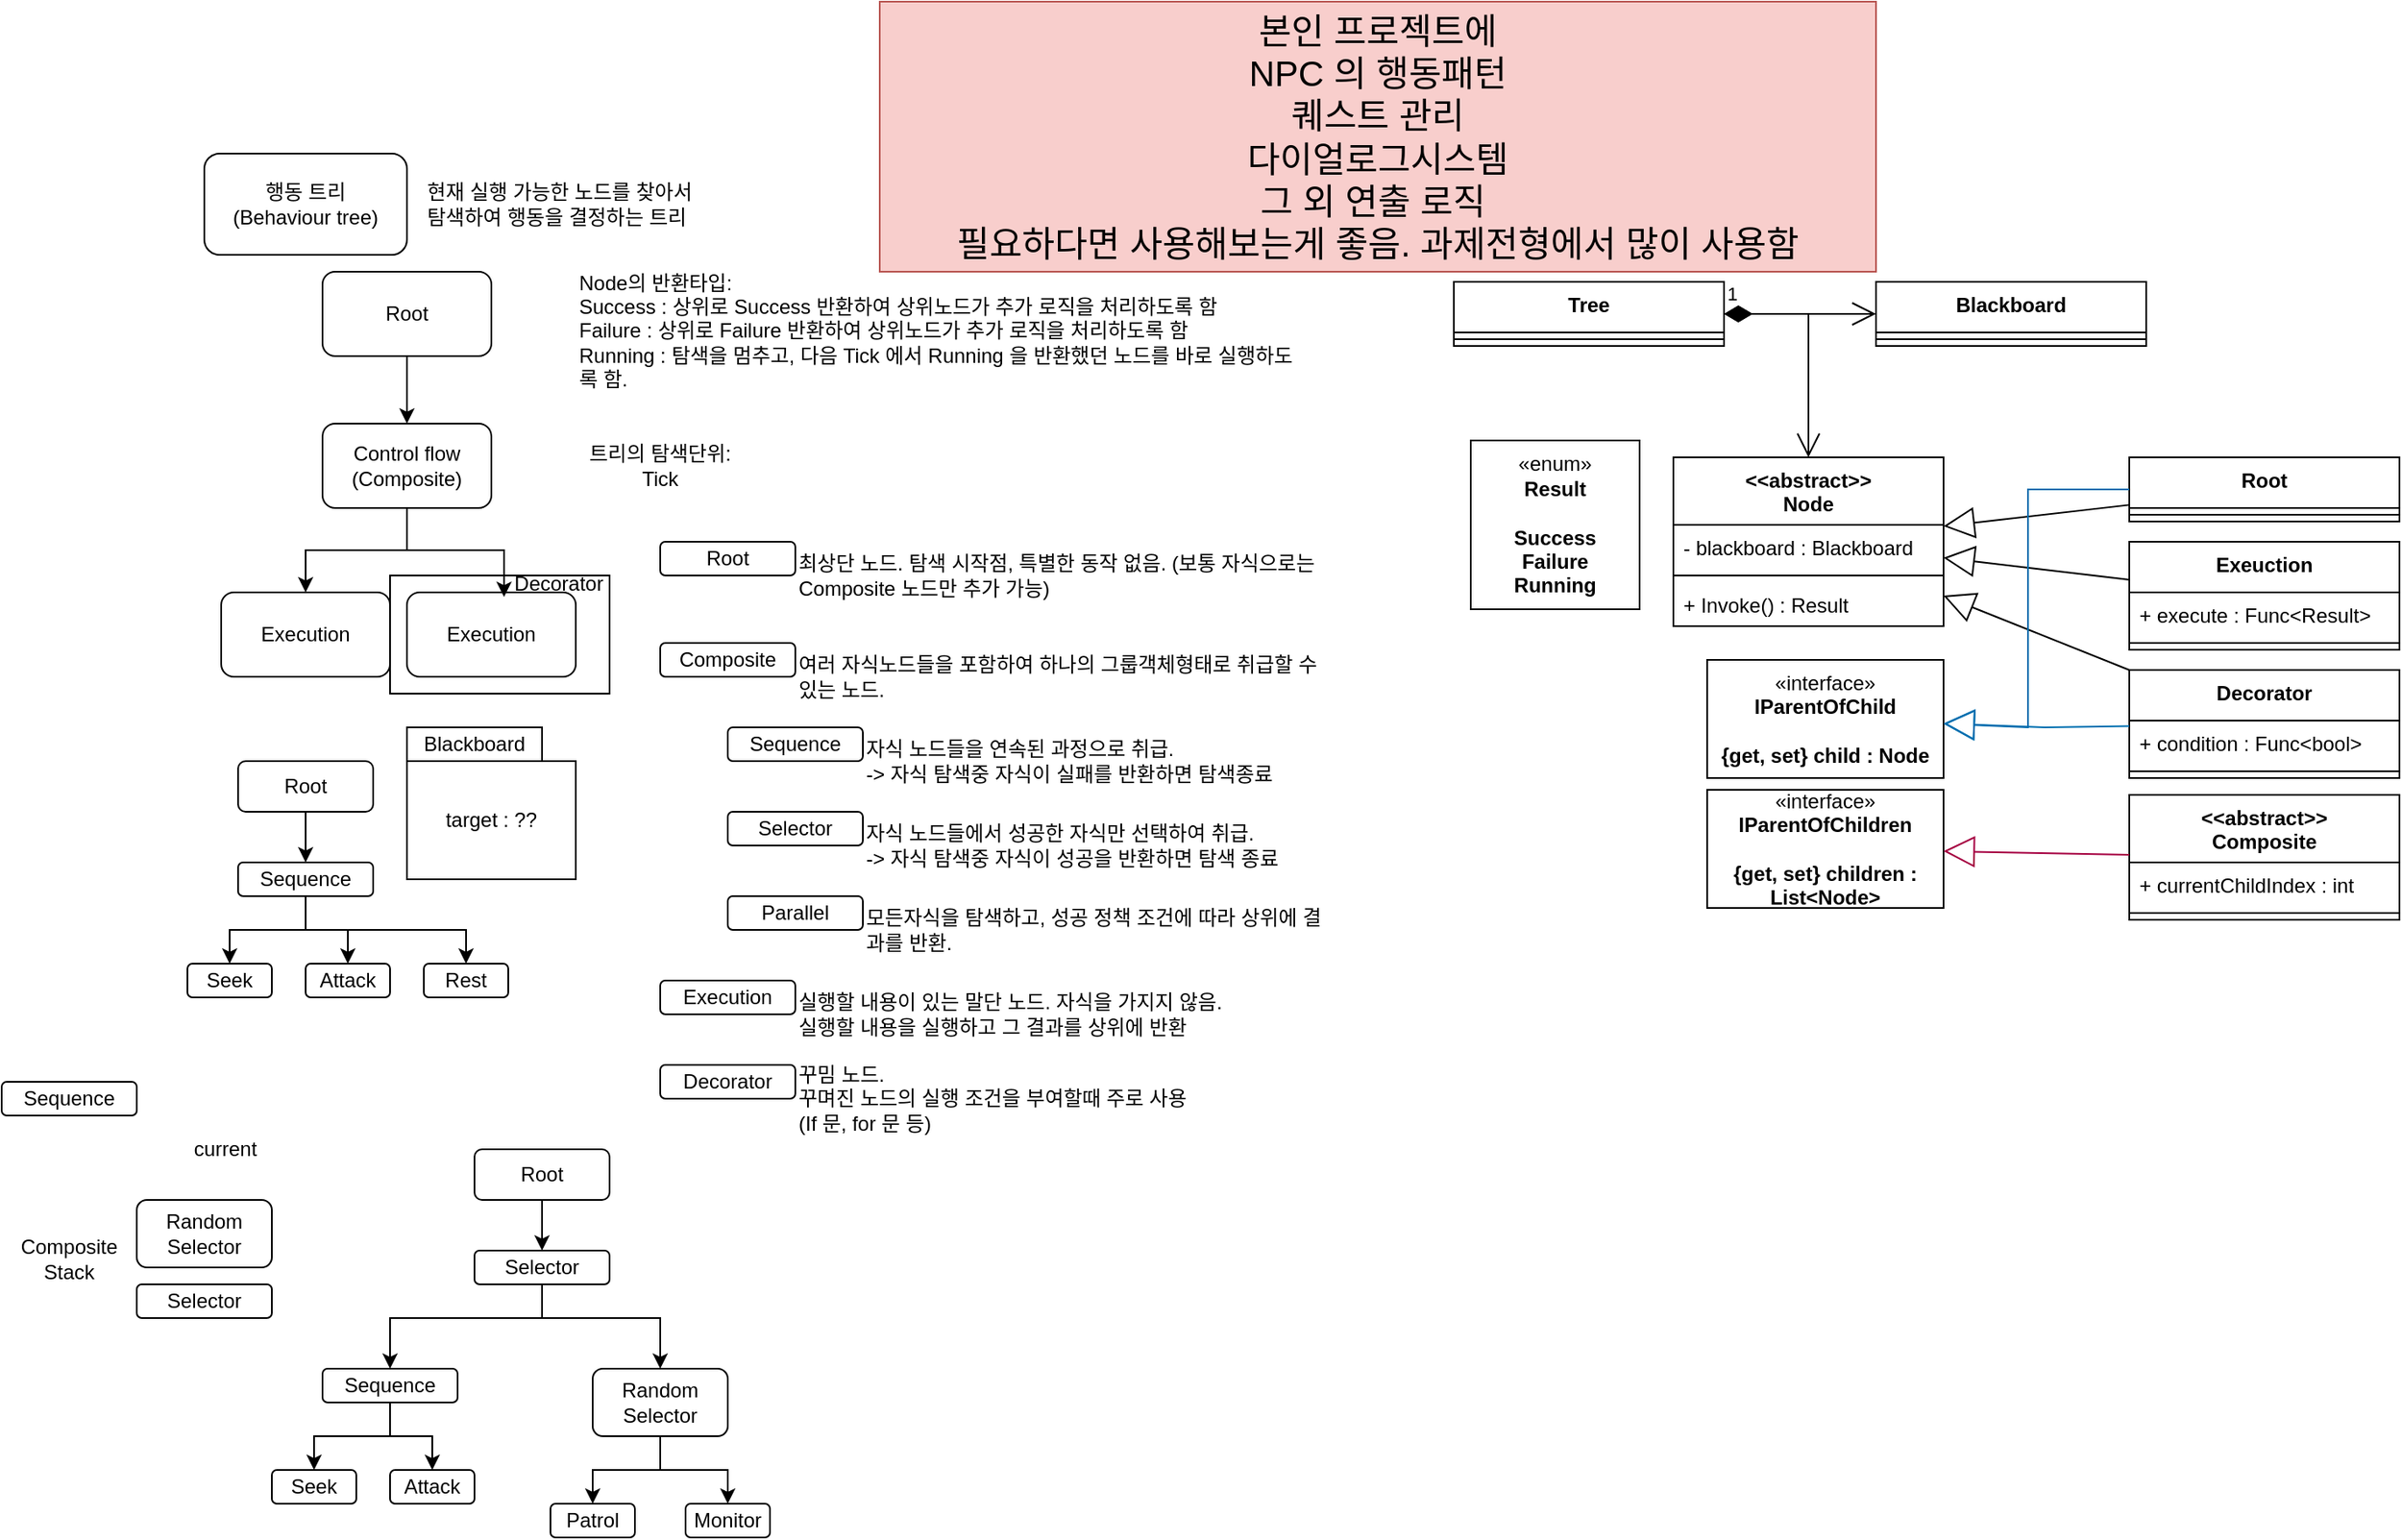 <mxfile version="27.1.4">
  <diagram id="C5RBs43oDa-KdzZeNtuy" name="Page-1">
    <mxGraphModel dx="2253" dy="1964" grid="1" gridSize="10" guides="1" tooltips="1" connect="1" arrows="1" fold="1" page="1" pageScale="1" pageWidth="827" pageHeight="1169" math="0" shadow="0">
      <root>
        <mxCell id="WIyWlLk6GJQsqaUBKTNV-0" />
        <mxCell id="WIyWlLk6GJQsqaUBKTNV-1" parent="WIyWlLk6GJQsqaUBKTNV-0" />
        <mxCell id="4vbNxgcKXTkhY_OgfdEm-7" value="Attack" style="rounded=1;whiteSpace=wrap;html=1;" parent="WIyWlLk6GJQsqaUBKTNV-1" vertex="1">
          <mxGeometry x="140" y="800" width="50" height="20" as="geometry" />
        </mxCell>
        <mxCell id="VlmmOaFZX-fwfYbXSt0C-12" value="" style="rounded=0;whiteSpace=wrap;html=1;" parent="WIyWlLk6GJQsqaUBKTNV-1" vertex="1">
          <mxGeometry x="140" y="270" width="130" height="70" as="geometry" />
        </mxCell>
        <mxCell id="VlmmOaFZX-fwfYbXSt0C-0" value="행동 트리&lt;div&gt;(Behaviour tree)&lt;/div&gt;" style="rounded=1;whiteSpace=wrap;html=1;" parent="WIyWlLk6GJQsqaUBKTNV-1" vertex="1">
          <mxGeometry x="30" y="20" width="120" height="60" as="geometry" />
        </mxCell>
        <mxCell id="VlmmOaFZX-fwfYbXSt0C-8" style="edgeStyle=orthogonalEdgeStyle;rounded=0;orthogonalLoop=1;jettySize=auto;html=1;entryX=0.5;entryY=0;entryDx=0;entryDy=0;" parent="WIyWlLk6GJQsqaUBKTNV-1" source="VlmmOaFZX-fwfYbXSt0C-1" target="VlmmOaFZX-fwfYbXSt0C-2" edge="1">
          <mxGeometry relative="1" as="geometry" />
        </mxCell>
        <mxCell id="VlmmOaFZX-fwfYbXSt0C-1" value="Root" style="rounded=1;whiteSpace=wrap;html=1;" parent="WIyWlLk6GJQsqaUBKTNV-1" vertex="1">
          <mxGeometry x="100" y="90" width="100" height="50" as="geometry" />
        </mxCell>
        <mxCell id="VlmmOaFZX-fwfYbXSt0C-6" style="edgeStyle=orthogonalEdgeStyle;rounded=0;orthogonalLoop=1;jettySize=auto;html=1;" parent="WIyWlLk6GJQsqaUBKTNV-1" source="VlmmOaFZX-fwfYbXSt0C-2" target="VlmmOaFZX-fwfYbXSt0C-4" edge="1">
          <mxGeometry relative="1" as="geometry" />
        </mxCell>
        <mxCell id="VlmmOaFZX-fwfYbXSt0C-2" value="Control flow&lt;div&gt;(Composite)&lt;/div&gt;" style="rounded=1;whiteSpace=wrap;html=1;" parent="WIyWlLk6GJQsqaUBKTNV-1" vertex="1">
          <mxGeometry x="100" y="180" width="100" height="50" as="geometry" />
        </mxCell>
        <mxCell id="VlmmOaFZX-fwfYbXSt0C-3" value="현재 실행 가능한 노드를 찾아서&amp;nbsp;&lt;div&gt;탐색하여 행동을 결정하는 트리&lt;/div&gt;" style="text;html=1;align=left;verticalAlign=middle;whiteSpace=wrap;rounded=0;" parent="WIyWlLk6GJQsqaUBKTNV-1" vertex="1">
          <mxGeometry x="160" y="20" width="200" height="60" as="geometry" />
        </mxCell>
        <mxCell id="VlmmOaFZX-fwfYbXSt0C-4" value="Execution" style="rounded=1;whiteSpace=wrap;html=1;" parent="WIyWlLk6GJQsqaUBKTNV-1" vertex="1">
          <mxGeometry x="40" y="280" width="100" height="50" as="geometry" />
        </mxCell>
        <mxCell id="VlmmOaFZX-fwfYbXSt0C-5" value="Execution" style="rounded=1;whiteSpace=wrap;html=1;" parent="WIyWlLk6GJQsqaUBKTNV-1" vertex="1">
          <mxGeometry x="150" y="280" width="100" height="50" as="geometry" />
        </mxCell>
        <mxCell id="VlmmOaFZX-fwfYbXSt0C-7" style="edgeStyle=orthogonalEdgeStyle;rounded=0;orthogonalLoop=1;jettySize=auto;html=1;entryX=0.575;entryY=0.055;entryDx=0;entryDy=0;entryPerimeter=0;" parent="WIyWlLk6GJQsqaUBKTNV-1" source="VlmmOaFZX-fwfYbXSt0C-2" target="VlmmOaFZX-fwfYbXSt0C-5" edge="1">
          <mxGeometry relative="1" as="geometry" />
        </mxCell>
        <mxCell id="VlmmOaFZX-fwfYbXSt0C-10" value="Node의 반환타입:&lt;div&gt;Success : 상위로 Success 반환하여 상위노드가 추가 로직을 처리하도록 함&lt;/div&gt;&lt;div&gt;Failure :&amp;nbsp;&lt;span style=&quot;background-color: initial;&quot;&gt;상위로 Failure 반환하여 상위노드가 추가 로직을 처리하도록 함&lt;/span&gt;&lt;/div&gt;&lt;div&gt;Running : 탐색을 멈추고, 다음 Tick 에서 Running 을 반환했던 노드를 바로 실행하도록 함.&lt;/div&gt;" style="text;html=1;align=left;verticalAlign=middle;whiteSpace=wrap;rounded=0;" parent="WIyWlLk6GJQsqaUBKTNV-1" vertex="1">
          <mxGeometry x="250" y="90" width="430" height="70" as="geometry" />
        </mxCell>
        <mxCell id="VlmmOaFZX-fwfYbXSt0C-11" value="트리의 탐색단위:&lt;div&gt;Tick&lt;/div&gt;" style="text;html=1;align=center;verticalAlign=middle;whiteSpace=wrap;rounded=0;" parent="WIyWlLk6GJQsqaUBKTNV-1" vertex="1">
          <mxGeometry x="250" y="185" width="100" height="40" as="geometry" />
        </mxCell>
        <mxCell id="VlmmOaFZX-fwfYbXSt0C-13" value="Decorator" style="text;html=1;align=center;verticalAlign=middle;whiteSpace=wrap;rounded=0;" parent="WIyWlLk6GJQsqaUBKTNV-1" vertex="1">
          <mxGeometry x="210" y="260" width="60" height="30" as="geometry" />
        </mxCell>
        <mxCell id="VlmmOaFZX-fwfYbXSt0C-15" value="Root" style="rounded=1;whiteSpace=wrap;html=1;" parent="WIyWlLk6GJQsqaUBKTNV-1" vertex="1">
          <mxGeometry x="300" y="250" width="80" height="20" as="geometry" />
        </mxCell>
        <mxCell id="VlmmOaFZX-fwfYbXSt0C-16" value="최상단 노드. 탐색 시작점, 특별한 동작 없음. (보통 자식으로는 Composite 노드만 추가 가능)" style="text;html=1;align=left;verticalAlign=middle;whiteSpace=wrap;rounded=0;" parent="WIyWlLk6GJQsqaUBKTNV-1" vertex="1">
          <mxGeometry x="380" y="250" width="320" height="40" as="geometry" />
        </mxCell>
        <mxCell id="VlmmOaFZX-fwfYbXSt0C-18" value="Composite" style="rounded=1;whiteSpace=wrap;html=1;" parent="WIyWlLk6GJQsqaUBKTNV-1" vertex="1">
          <mxGeometry x="300" y="310" width="80" height="20" as="geometry" />
        </mxCell>
        <mxCell id="VlmmOaFZX-fwfYbXSt0C-19" value="여러 자식노드들을 포함하여 하나의 그룹객체형태로 취급할 수 있는 노드.&amp;nbsp;" style="text;html=1;align=left;verticalAlign=middle;whiteSpace=wrap;rounded=0;" parent="WIyWlLk6GJQsqaUBKTNV-1" vertex="1">
          <mxGeometry x="380" y="310" width="320" height="40" as="geometry" />
        </mxCell>
        <mxCell id="VlmmOaFZX-fwfYbXSt0C-20" value="Sequence" style="rounded=1;whiteSpace=wrap;html=1;" parent="WIyWlLk6GJQsqaUBKTNV-1" vertex="1">
          <mxGeometry x="340" y="360" width="80" height="20" as="geometry" />
        </mxCell>
        <mxCell id="VlmmOaFZX-fwfYbXSt0C-21" value="Selector" style="rounded=1;whiteSpace=wrap;html=1;" parent="WIyWlLk6GJQsqaUBKTNV-1" vertex="1">
          <mxGeometry x="340" y="410" width="80" height="20" as="geometry" />
        </mxCell>
        <mxCell id="VlmmOaFZX-fwfYbXSt0C-22" value="Parallel" style="rounded=1;whiteSpace=wrap;html=1;" parent="WIyWlLk6GJQsqaUBKTNV-1" vertex="1">
          <mxGeometry x="340" y="460" width="80" height="20" as="geometry" />
        </mxCell>
        <mxCell id="VlmmOaFZX-fwfYbXSt0C-24" value="자식 노드들을 연속된 과정으로 취급.&lt;div&gt;-&amp;gt; 자식 탐색중 자식이 실패를 반환하면 탐색종료&lt;/div&gt;" style="text;html=1;align=left;verticalAlign=middle;whiteSpace=wrap;rounded=0;" parent="WIyWlLk6GJQsqaUBKTNV-1" vertex="1">
          <mxGeometry x="420" y="360" width="280" height="40" as="geometry" />
        </mxCell>
        <mxCell id="VlmmOaFZX-fwfYbXSt0C-25" value="자식 노드들에서 성공한 자식만 선택하여 취급.&lt;div&gt;-&amp;gt; 자식 탐색중 자식이 성공을 반환하면 탐색 종료&lt;/div&gt;" style="text;html=1;align=left;verticalAlign=middle;whiteSpace=wrap;rounded=0;" parent="WIyWlLk6GJQsqaUBKTNV-1" vertex="1">
          <mxGeometry x="420" y="410" width="280" height="40" as="geometry" />
        </mxCell>
        <mxCell id="VlmmOaFZX-fwfYbXSt0C-26" value="모든자식을 탐색하고, 성공 정책 조건에 따라 상위에 결과를 반환." style="text;html=1;align=left;verticalAlign=middle;whiteSpace=wrap;rounded=0;" parent="WIyWlLk6GJQsqaUBKTNV-1" vertex="1">
          <mxGeometry x="420" y="460" width="280" height="40" as="geometry" />
        </mxCell>
        <mxCell id="VlmmOaFZX-fwfYbXSt0C-27" value="Execution" style="rounded=1;whiteSpace=wrap;html=1;" parent="WIyWlLk6GJQsqaUBKTNV-1" vertex="1">
          <mxGeometry x="300" y="510" width="80" height="20" as="geometry" />
        </mxCell>
        <mxCell id="VlmmOaFZX-fwfYbXSt0C-28" value="실행할 내용이 있는 말단 노드. 자식을 가지지 않음.&amp;nbsp;&lt;div&gt;실행할 내용을 실행하고 그 결과를 상위에 반환&lt;/div&gt;" style="text;html=1;align=left;verticalAlign=middle;whiteSpace=wrap;rounded=0;" parent="WIyWlLk6GJQsqaUBKTNV-1" vertex="1">
          <mxGeometry x="380" y="510" width="320" height="40" as="geometry" />
        </mxCell>
        <mxCell id="VlmmOaFZX-fwfYbXSt0C-29" value="Decorator" style="rounded=1;whiteSpace=wrap;html=1;" parent="WIyWlLk6GJQsqaUBKTNV-1" vertex="1">
          <mxGeometry x="300" y="560" width="80" height="20" as="geometry" />
        </mxCell>
        <mxCell id="VlmmOaFZX-fwfYbXSt0C-30" value="꾸밈 노드.&amp;nbsp;&lt;div&gt;꾸며진 노드의 실행 조건을 부여할때 주로 사용&lt;/div&gt;&lt;div&gt;(If 문, for 문 등)&lt;/div&gt;" style="text;html=1;align=left;verticalAlign=middle;whiteSpace=wrap;rounded=0;" parent="WIyWlLk6GJQsqaUBKTNV-1" vertex="1">
          <mxGeometry x="380" y="560" width="320" height="40" as="geometry" />
        </mxCell>
        <mxCell id="VlmmOaFZX-fwfYbXSt0C-32" value="&amp;lt;&amp;lt;abstract&amp;gt;&amp;gt;&lt;div&gt;Node&lt;/div&gt;" style="swimlane;fontStyle=1;align=center;verticalAlign=top;childLayout=stackLayout;horizontal=1;startSize=40;horizontalStack=0;resizeParent=1;resizeParentMax=0;resizeLast=0;collapsible=1;marginBottom=0;whiteSpace=wrap;html=1;" parent="WIyWlLk6GJQsqaUBKTNV-1" vertex="1">
          <mxGeometry x="900" y="200" width="160" height="100" as="geometry" />
        </mxCell>
        <mxCell id="VlmmOaFZX-fwfYbXSt0C-33" value="- blackboard : Blackboard" style="text;strokeColor=none;fillColor=none;align=left;verticalAlign=top;spacingLeft=4;spacingRight=4;overflow=hidden;rotatable=0;points=[[0,0.5],[1,0.5]];portConstraint=eastwest;whiteSpace=wrap;html=1;" parent="VlmmOaFZX-fwfYbXSt0C-32" vertex="1">
          <mxGeometry y="40" width="160" height="26" as="geometry" />
        </mxCell>
        <mxCell id="VlmmOaFZX-fwfYbXSt0C-34" value="" style="line;strokeWidth=1;fillColor=none;align=left;verticalAlign=middle;spacingTop=-1;spacingLeft=3;spacingRight=3;rotatable=0;labelPosition=right;points=[];portConstraint=eastwest;strokeColor=inherit;" parent="VlmmOaFZX-fwfYbXSt0C-32" vertex="1">
          <mxGeometry y="66" width="160" height="8" as="geometry" />
        </mxCell>
        <mxCell id="VlmmOaFZX-fwfYbXSt0C-35" value="+ Invoke() : Result" style="text;strokeColor=none;fillColor=none;align=left;verticalAlign=top;spacingLeft=4;spacingRight=4;overflow=hidden;rotatable=0;points=[[0,0.5],[1,0.5]];portConstraint=eastwest;whiteSpace=wrap;html=1;" parent="VlmmOaFZX-fwfYbXSt0C-32" vertex="1">
          <mxGeometry y="74" width="160" height="26" as="geometry" />
        </mxCell>
        <mxCell id="VlmmOaFZX-fwfYbXSt0C-37" value="«enum»&lt;br&gt;&lt;b&gt;Result&lt;/b&gt;&lt;div&gt;&lt;b&gt;&lt;br&gt;&lt;/b&gt;&lt;/div&gt;&lt;div&gt;&lt;b&gt;Success&lt;/b&gt;&lt;/div&gt;&lt;div&gt;&lt;b&gt;Failure&lt;/b&gt;&lt;/div&gt;&lt;div&gt;&lt;b&gt;Running&lt;/b&gt;&lt;/div&gt;" style="html=1;whiteSpace=wrap;" parent="WIyWlLk6GJQsqaUBKTNV-1" vertex="1">
          <mxGeometry x="780" y="190" width="100" height="100" as="geometry" />
        </mxCell>
        <mxCell id="VlmmOaFZX-fwfYbXSt0C-40" style="edgeStyle=orthogonalEdgeStyle;rounded=0;orthogonalLoop=1;jettySize=auto;html=1;entryX=0.5;entryY=0;entryDx=0;entryDy=0;" parent="WIyWlLk6GJQsqaUBKTNV-1" source="VlmmOaFZX-fwfYbXSt0C-38" target="VlmmOaFZX-fwfYbXSt0C-42" edge="1">
          <mxGeometry relative="1" as="geometry">
            <mxPoint x="90" y="430" as="targetPoint" />
          </mxGeometry>
        </mxCell>
        <mxCell id="VlmmOaFZX-fwfYbXSt0C-38" value="Root" style="rounded=1;whiteSpace=wrap;html=1;" parent="WIyWlLk6GJQsqaUBKTNV-1" vertex="1">
          <mxGeometry x="50" y="380" width="80" height="30" as="geometry" />
        </mxCell>
        <mxCell id="VlmmOaFZX-fwfYbXSt0C-41" value="Seek" style="rounded=1;whiteSpace=wrap;html=1;" parent="WIyWlLk6GJQsqaUBKTNV-1" vertex="1">
          <mxGeometry x="20" y="500" width="50" height="20" as="geometry" />
        </mxCell>
        <mxCell id="VlmmOaFZX-fwfYbXSt0C-44" style="edgeStyle=orthogonalEdgeStyle;rounded=0;orthogonalLoop=1;jettySize=auto;html=1;" parent="WIyWlLk6GJQsqaUBKTNV-1" source="VlmmOaFZX-fwfYbXSt0C-42" target="VlmmOaFZX-fwfYbXSt0C-41" edge="1">
          <mxGeometry relative="1" as="geometry" />
        </mxCell>
        <mxCell id="VlmmOaFZX-fwfYbXSt0C-46" style="edgeStyle=orthogonalEdgeStyle;rounded=0;orthogonalLoop=1;jettySize=auto;html=1;" parent="WIyWlLk6GJQsqaUBKTNV-1" source="VlmmOaFZX-fwfYbXSt0C-42" target="VlmmOaFZX-fwfYbXSt0C-45" edge="1">
          <mxGeometry relative="1" as="geometry" />
        </mxCell>
        <mxCell id="VlmmOaFZX-fwfYbXSt0C-77" style="edgeStyle=orthogonalEdgeStyle;rounded=0;orthogonalLoop=1;jettySize=auto;html=1;" parent="WIyWlLk6GJQsqaUBKTNV-1" source="VlmmOaFZX-fwfYbXSt0C-42" target="VlmmOaFZX-fwfYbXSt0C-76" edge="1">
          <mxGeometry relative="1" as="geometry">
            <Array as="points">
              <mxPoint x="90" y="480" />
              <mxPoint x="185" y="480" />
            </Array>
          </mxGeometry>
        </mxCell>
        <mxCell id="VlmmOaFZX-fwfYbXSt0C-42" value="Sequence" style="rounded=1;whiteSpace=wrap;html=1;" parent="WIyWlLk6GJQsqaUBKTNV-1" vertex="1">
          <mxGeometry x="50" y="440" width="80" height="20" as="geometry" />
        </mxCell>
        <mxCell id="VlmmOaFZX-fwfYbXSt0C-45" value="Attack" style="rounded=1;whiteSpace=wrap;html=1;" parent="WIyWlLk6GJQsqaUBKTNV-1" vertex="1">
          <mxGeometry x="90" y="500" width="50" height="20" as="geometry" />
        </mxCell>
        <mxCell id="VlmmOaFZX-fwfYbXSt0C-48" value="target : ??" style="rounded=0;whiteSpace=wrap;html=1;" parent="WIyWlLk6GJQsqaUBKTNV-1" vertex="1">
          <mxGeometry x="150" y="380" width="100" height="70" as="geometry" />
        </mxCell>
        <mxCell id="VlmmOaFZX-fwfYbXSt0C-51" value="Blackboard" style="rounded=0;whiteSpace=wrap;html=1;" parent="WIyWlLk6GJQsqaUBKTNV-1" vertex="1">
          <mxGeometry x="150" y="360" width="80" height="20" as="geometry" />
        </mxCell>
        <mxCell id="VlmmOaFZX-fwfYbXSt0C-53" value="Blackboard" style="swimlane;fontStyle=1;align=center;verticalAlign=top;childLayout=stackLayout;horizontal=1;startSize=30;horizontalStack=0;resizeParent=1;resizeParentMax=0;resizeLast=0;collapsible=1;marginBottom=0;whiteSpace=wrap;html=1;" parent="WIyWlLk6GJQsqaUBKTNV-1" vertex="1">
          <mxGeometry x="1020" y="96" width="160" height="38" as="geometry" />
        </mxCell>
        <mxCell id="VlmmOaFZX-fwfYbXSt0C-55" value="" style="line;strokeWidth=1;fillColor=none;align=left;verticalAlign=middle;spacingTop=-1;spacingLeft=3;spacingRight=3;rotatable=0;labelPosition=right;points=[];portConstraint=eastwest;strokeColor=inherit;" parent="VlmmOaFZX-fwfYbXSt0C-53" vertex="1">
          <mxGeometry y="30" width="160" height="8" as="geometry" />
        </mxCell>
        <mxCell id="VlmmOaFZX-fwfYbXSt0C-57" value="Tree" style="swimlane;fontStyle=1;align=center;verticalAlign=top;childLayout=stackLayout;horizontal=1;startSize=30;horizontalStack=0;resizeParent=1;resizeParentMax=0;resizeLast=0;collapsible=1;marginBottom=0;whiteSpace=wrap;html=1;" parent="WIyWlLk6GJQsqaUBKTNV-1" vertex="1">
          <mxGeometry x="770" y="96" width="160" height="38" as="geometry" />
        </mxCell>
        <mxCell id="VlmmOaFZX-fwfYbXSt0C-58" value="" style="line;strokeWidth=1;fillColor=none;align=left;verticalAlign=middle;spacingTop=-1;spacingLeft=3;spacingRight=3;rotatable=0;labelPosition=right;points=[];portConstraint=eastwest;strokeColor=inherit;" parent="VlmmOaFZX-fwfYbXSt0C-57" vertex="1">
          <mxGeometry y="30" width="160" height="8" as="geometry" />
        </mxCell>
        <mxCell id="VlmmOaFZX-fwfYbXSt0C-59" value="1" style="endArrow=open;html=1;endSize=12;startArrow=diamondThin;startSize=14;startFill=1;edgeStyle=orthogonalEdgeStyle;align=left;verticalAlign=bottom;rounded=0;" parent="WIyWlLk6GJQsqaUBKTNV-1" source="VlmmOaFZX-fwfYbXSt0C-57" target="VlmmOaFZX-fwfYbXSt0C-53" edge="1">
          <mxGeometry x="-1" y="3" relative="1" as="geometry">
            <mxPoint x="850" y="240" as="sourcePoint" />
            <mxPoint x="1010" y="240" as="targetPoint" />
          </mxGeometry>
        </mxCell>
        <mxCell id="VlmmOaFZX-fwfYbXSt0C-60" value="1" style="endArrow=open;html=1;endSize=12;startArrow=diamondThin;startSize=14;startFill=1;edgeStyle=orthogonalEdgeStyle;align=left;verticalAlign=bottom;rounded=0;entryX=0.5;entryY=0;entryDx=0;entryDy=0;" parent="WIyWlLk6GJQsqaUBKTNV-1" source="VlmmOaFZX-fwfYbXSt0C-57" target="VlmmOaFZX-fwfYbXSt0C-32" edge="1">
          <mxGeometry x="-1" y="3" relative="1" as="geometry">
            <mxPoint x="850" y="240" as="sourcePoint" />
            <mxPoint x="1010" y="240" as="targetPoint" />
            <Array as="points">
              <mxPoint x="980" y="115" />
            </Array>
          </mxGeometry>
        </mxCell>
        <mxCell id="VlmmOaFZX-fwfYbXSt0C-62" value="Root" style="swimlane;fontStyle=1;align=center;verticalAlign=top;childLayout=stackLayout;horizontal=1;startSize=30;horizontalStack=0;resizeParent=1;resizeParentMax=0;resizeLast=0;collapsible=1;marginBottom=0;whiteSpace=wrap;html=1;" parent="WIyWlLk6GJQsqaUBKTNV-1" vertex="1">
          <mxGeometry x="1170" y="200" width="160" height="38" as="geometry" />
        </mxCell>
        <mxCell id="VlmmOaFZX-fwfYbXSt0C-63" value="" style="line;strokeWidth=1;fillColor=none;align=left;verticalAlign=middle;spacingTop=-1;spacingLeft=3;spacingRight=3;rotatable=0;labelPosition=right;points=[];portConstraint=eastwest;strokeColor=inherit;" parent="VlmmOaFZX-fwfYbXSt0C-62" vertex="1">
          <mxGeometry y="30" width="160" height="8" as="geometry" />
        </mxCell>
        <mxCell id="VlmmOaFZX-fwfYbXSt0C-64" value="" style="endArrow=block;endSize=16;endFill=0;html=1;rounded=0;" parent="WIyWlLk6GJQsqaUBKTNV-1" source="VlmmOaFZX-fwfYbXSt0C-62" target="VlmmOaFZX-fwfYbXSt0C-32" edge="1">
          <mxGeometry width="160" relative="1" as="geometry">
            <mxPoint x="1080" y="300" as="sourcePoint" />
            <mxPoint x="1240" y="300" as="targetPoint" />
          </mxGeometry>
        </mxCell>
        <mxCell id="VlmmOaFZX-fwfYbXSt0C-65" value="Exeuction" style="swimlane;fontStyle=1;align=center;verticalAlign=top;childLayout=stackLayout;horizontal=1;startSize=30;horizontalStack=0;resizeParent=1;resizeParentMax=0;resizeLast=0;collapsible=1;marginBottom=0;whiteSpace=wrap;html=1;" parent="WIyWlLk6GJQsqaUBKTNV-1" vertex="1">
          <mxGeometry x="1170" y="250" width="160" height="64" as="geometry" />
        </mxCell>
        <mxCell id="VlmmOaFZX-fwfYbXSt0C-68" value="+ execute : Func&amp;lt;Result&amp;gt;" style="text;strokeColor=none;fillColor=none;align=left;verticalAlign=top;spacingLeft=4;spacingRight=4;overflow=hidden;rotatable=0;points=[[0,0.5],[1,0.5]];portConstraint=eastwest;whiteSpace=wrap;html=1;" parent="VlmmOaFZX-fwfYbXSt0C-65" vertex="1">
          <mxGeometry y="30" width="160" height="26" as="geometry" />
        </mxCell>
        <mxCell id="VlmmOaFZX-fwfYbXSt0C-66" value="" style="line;strokeWidth=1;fillColor=none;align=left;verticalAlign=middle;spacingTop=-1;spacingLeft=3;spacingRight=3;rotatable=0;labelPosition=right;points=[];portConstraint=eastwest;strokeColor=inherit;" parent="VlmmOaFZX-fwfYbXSt0C-65" vertex="1">
          <mxGeometry y="56" width="160" height="8" as="geometry" />
        </mxCell>
        <mxCell id="VlmmOaFZX-fwfYbXSt0C-67" value="" style="endArrow=block;endSize=16;endFill=0;html=1;rounded=0;" parent="WIyWlLk6GJQsqaUBKTNV-1" source="VlmmOaFZX-fwfYbXSt0C-65" target="VlmmOaFZX-fwfYbXSt0C-32" edge="1">
          <mxGeometry width="160" relative="1" as="geometry">
            <mxPoint x="1180" y="238" as="sourcePoint" />
            <mxPoint x="1070" y="251" as="targetPoint" />
          </mxGeometry>
        </mxCell>
        <mxCell id="VlmmOaFZX-fwfYbXSt0C-69" value="Decorator" style="swimlane;fontStyle=1;align=center;verticalAlign=top;childLayout=stackLayout;horizontal=1;startSize=30;horizontalStack=0;resizeParent=1;resizeParentMax=0;resizeLast=0;collapsible=1;marginBottom=0;whiteSpace=wrap;html=1;" parent="WIyWlLk6GJQsqaUBKTNV-1" vertex="1">
          <mxGeometry x="1170" y="326" width="160" height="64" as="geometry" />
        </mxCell>
        <mxCell id="VlmmOaFZX-fwfYbXSt0C-70" value="+ condition : Func&amp;lt;bool&amp;gt;" style="text;strokeColor=none;fillColor=none;align=left;verticalAlign=top;spacingLeft=4;spacingRight=4;overflow=hidden;rotatable=0;points=[[0,0.5],[1,0.5]];portConstraint=eastwest;whiteSpace=wrap;html=1;" parent="VlmmOaFZX-fwfYbXSt0C-69" vertex="1">
          <mxGeometry y="30" width="160" height="26" as="geometry" />
        </mxCell>
        <mxCell id="VlmmOaFZX-fwfYbXSt0C-71" value="" style="line;strokeWidth=1;fillColor=none;align=left;verticalAlign=middle;spacingTop=-1;spacingLeft=3;spacingRight=3;rotatable=0;labelPosition=right;points=[];portConstraint=eastwest;strokeColor=inherit;" parent="VlmmOaFZX-fwfYbXSt0C-69" vertex="1">
          <mxGeometry y="56" width="160" height="8" as="geometry" />
        </mxCell>
        <mxCell id="VlmmOaFZX-fwfYbXSt0C-72" value="" style="endArrow=block;endSize=16;endFill=0;html=1;rounded=0;" parent="WIyWlLk6GJQsqaUBKTNV-1" source="VlmmOaFZX-fwfYbXSt0C-69" target="VlmmOaFZX-fwfYbXSt0C-32" edge="1">
          <mxGeometry width="160" relative="1" as="geometry">
            <mxPoint x="1180" y="283" as="sourcePoint" />
            <mxPoint x="1070" y="269" as="targetPoint" />
          </mxGeometry>
        </mxCell>
        <mxCell id="VlmmOaFZX-fwfYbXSt0C-73" value="&lt;div&gt;&amp;lt;&amp;lt;abstract&amp;gt;&amp;gt;&lt;/div&gt;Composite" style="swimlane;fontStyle=1;align=center;verticalAlign=top;childLayout=stackLayout;horizontal=1;startSize=40;horizontalStack=0;resizeParent=1;resizeParentMax=0;resizeLast=0;collapsible=1;marginBottom=0;whiteSpace=wrap;html=1;" parent="WIyWlLk6GJQsqaUBKTNV-1" vertex="1">
          <mxGeometry x="1170" y="400" width="160" height="74" as="geometry" />
        </mxCell>
        <mxCell id="VlmmOaFZX-fwfYbXSt0C-74" value="+ currentChildIndex : int" style="text;strokeColor=none;fillColor=none;align=left;verticalAlign=top;spacingLeft=4;spacingRight=4;overflow=hidden;rotatable=0;points=[[0,0.5],[1,0.5]];portConstraint=eastwest;whiteSpace=wrap;html=1;" parent="VlmmOaFZX-fwfYbXSt0C-73" vertex="1">
          <mxGeometry y="40" width="160" height="26" as="geometry" />
        </mxCell>
        <mxCell id="VlmmOaFZX-fwfYbXSt0C-75" value="" style="line;strokeWidth=1;fillColor=none;align=left;verticalAlign=middle;spacingTop=-1;spacingLeft=3;spacingRight=3;rotatable=0;labelPosition=right;points=[];portConstraint=eastwest;strokeColor=inherit;" parent="VlmmOaFZX-fwfYbXSt0C-73" vertex="1">
          <mxGeometry y="66" width="160" height="8" as="geometry" />
        </mxCell>
        <mxCell id="VlmmOaFZX-fwfYbXSt0C-76" value="Rest" style="rounded=1;whiteSpace=wrap;html=1;" parent="WIyWlLk6GJQsqaUBKTNV-1" vertex="1">
          <mxGeometry x="160" y="500" width="50" height="20" as="geometry" />
        </mxCell>
        <mxCell id="VlmmOaFZX-fwfYbXSt0C-78" value="«interface»&lt;br&gt;&lt;b&gt;IParentOfChild&lt;/b&gt;&lt;div&gt;&lt;b&gt;&lt;br&gt;&lt;/b&gt;&lt;/div&gt;&lt;div&gt;&lt;b&gt;{get, set} child : Node&lt;/b&gt;&lt;/div&gt;" style="html=1;whiteSpace=wrap;" parent="WIyWlLk6GJQsqaUBKTNV-1" vertex="1">
          <mxGeometry x="920" y="320" width="140" height="70" as="geometry" />
        </mxCell>
        <mxCell id="VlmmOaFZX-fwfYbXSt0C-81" value="" style="endArrow=block;endSize=16;endFill=0;html=1;rounded=0;fillColor=#1ba1e2;strokeColor=#006EAF;" parent="WIyWlLk6GJQsqaUBKTNV-1" source="VlmmOaFZX-fwfYbXSt0C-69" target="VlmmOaFZX-fwfYbXSt0C-78" edge="1">
          <mxGeometry width="160" relative="1" as="geometry">
            <mxPoint x="1180" y="291" as="sourcePoint" />
            <mxPoint x="1070" y="368" as="targetPoint" />
            <Array as="points">
              <mxPoint x="1120" y="360" />
            </Array>
          </mxGeometry>
        </mxCell>
        <mxCell id="VlmmOaFZX-fwfYbXSt0C-82" value="«interface»&lt;br&gt;&lt;b&gt;IParentOfChildren&lt;/b&gt;&lt;div&gt;&lt;b&gt;&lt;br&gt;&lt;/b&gt;&lt;/div&gt;&lt;div&gt;&lt;b&gt;{get, set} children : List&amp;lt;Node&amp;gt;&lt;/b&gt;&lt;/div&gt;" style="html=1;whiteSpace=wrap;" parent="WIyWlLk6GJQsqaUBKTNV-1" vertex="1">
          <mxGeometry x="920" y="397" width="140" height="70" as="geometry" />
        </mxCell>
        <mxCell id="VlmmOaFZX-fwfYbXSt0C-83" value="" style="endArrow=block;endSize=16;endFill=0;html=1;rounded=0;fillColor=#d80073;strokeColor=#A50040;" parent="WIyWlLk6GJQsqaUBKTNV-1" source="VlmmOaFZX-fwfYbXSt0C-73" target="VlmmOaFZX-fwfYbXSt0C-82" edge="1">
          <mxGeometry width="160" relative="1" as="geometry">
            <mxPoint x="1180" y="336" as="sourcePoint" />
            <mxPoint x="1070" y="292" as="targetPoint" />
          </mxGeometry>
        </mxCell>
        <mxCell id="4vbNxgcKXTkhY_OgfdEm-11" style="edgeStyle=orthogonalEdgeStyle;rounded=0;orthogonalLoop=1;jettySize=auto;html=1;entryX=0.5;entryY=0;entryDx=0;entryDy=0;" parent="WIyWlLk6GJQsqaUBKTNV-1" source="4vbNxgcKXTkhY_OgfdEm-1" target="4vbNxgcKXTkhY_OgfdEm-9" edge="1">
          <mxGeometry relative="1" as="geometry" />
        </mxCell>
        <mxCell id="4vbNxgcKXTkhY_OgfdEm-1" value="Root" style="rounded=1;whiteSpace=wrap;html=1;" parent="WIyWlLk6GJQsqaUBKTNV-1" vertex="1">
          <mxGeometry x="190" y="610" width="80" height="30" as="geometry" />
        </mxCell>
        <mxCell id="4vbNxgcKXTkhY_OgfdEm-2" value="Seek" style="rounded=1;whiteSpace=wrap;html=1;" parent="WIyWlLk6GJQsqaUBKTNV-1" vertex="1">
          <mxGeometry x="70" y="800" width="50" height="20" as="geometry" />
        </mxCell>
        <mxCell id="4vbNxgcKXTkhY_OgfdEm-3" style="edgeStyle=orthogonalEdgeStyle;rounded=0;orthogonalLoop=1;jettySize=auto;html=1;" parent="WIyWlLk6GJQsqaUBKTNV-1" source="4vbNxgcKXTkhY_OgfdEm-6" target="4vbNxgcKXTkhY_OgfdEm-2" edge="1">
          <mxGeometry relative="1" as="geometry" />
        </mxCell>
        <mxCell id="4vbNxgcKXTkhY_OgfdEm-4" style="edgeStyle=orthogonalEdgeStyle;rounded=0;orthogonalLoop=1;jettySize=auto;html=1;" parent="WIyWlLk6GJQsqaUBKTNV-1" source="4vbNxgcKXTkhY_OgfdEm-6" target="4vbNxgcKXTkhY_OgfdEm-7" edge="1">
          <mxGeometry relative="1" as="geometry" />
        </mxCell>
        <mxCell id="4vbNxgcKXTkhY_OgfdEm-6" value="Sequence" style="rounded=1;whiteSpace=wrap;html=1;" parent="WIyWlLk6GJQsqaUBKTNV-1" vertex="1">
          <mxGeometry x="100" y="740" width="80" height="20" as="geometry" />
        </mxCell>
        <mxCell id="4vbNxgcKXTkhY_OgfdEm-12" style="edgeStyle=orthogonalEdgeStyle;rounded=0;orthogonalLoop=1;jettySize=auto;html=1;" parent="WIyWlLk6GJQsqaUBKTNV-1" source="4vbNxgcKXTkhY_OgfdEm-9" target="4vbNxgcKXTkhY_OgfdEm-6" edge="1">
          <mxGeometry relative="1" as="geometry">
            <Array as="points">
              <mxPoint x="230" y="710" />
              <mxPoint x="140" y="710" />
            </Array>
          </mxGeometry>
        </mxCell>
        <mxCell id="4vbNxgcKXTkhY_OgfdEm-9" value="Selector" style="rounded=1;whiteSpace=wrap;html=1;" parent="WIyWlLk6GJQsqaUBKTNV-1" vertex="1">
          <mxGeometry x="190" y="670" width="80" height="20" as="geometry" />
        </mxCell>
        <mxCell id="4vbNxgcKXTkhY_OgfdEm-17" style="edgeStyle=orthogonalEdgeStyle;rounded=0;orthogonalLoop=1;jettySize=auto;html=1;" parent="WIyWlLk6GJQsqaUBKTNV-1" source="4vbNxgcKXTkhY_OgfdEm-13" target="4vbNxgcKXTkhY_OgfdEm-15" edge="1">
          <mxGeometry relative="1" as="geometry" />
        </mxCell>
        <mxCell id="4vbNxgcKXTkhY_OgfdEm-18" style="edgeStyle=orthogonalEdgeStyle;rounded=0;orthogonalLoop=1;jettySize=auto;html=1;" parent="WIyWlLk6GJQsqaUBKTNV-1" source="4vbNxgcKXTkhY_OgfdEm-13" target="4vbNxgcKXTkhY_OgfdEm-16" edge="1">
          <mxGeometry relative="1" as="geometry" />
        </mxCell>
        <mxCell id="4vbNxgcKXTkhY_OgfdEm-13" value="&lt;div&gt;Random&lt;/div&gt;Selector" style="rounded=1;whiteSpace=wrap;html=1;" parent="WIyWlLk6GJQsqaUBKTNV-1" vertex="1">
          <mxGeometry x="260" y="740" width="80" height="40" as="geometry" />
        </mxCell>
        <mxCell id="4vbNxgcKXTkhY_OgfdEm-14" style="edgeStyle=orthogonalEdgeStyle;rounded=0;orthogonalLoop=1;jettySize=auto;html=1;entryX=0.5;entryY=0;entryDx=0;entryDy=0;exitX=0.5;exitY=1;exitDx=0;exitDy=0;" parent="WIyWlLk6GJQsqaUBKTNV-1" source="4vbNxgcKXTkhY_OgfdEm-9" target="4vbNxgcKXTkhY_OgfdEm-13" edge="1">
          <mxGeometry relative="1" as="geometry">
            <mxPoint x="240" y="700" as="sourcePoint" />
            <mxPoint x="150" y="750" as="targetPoint" />
            <Array as="points">
              <mxPoint x="230" y="710" />
              <mxPoint x="300" y="710" />
            </Array>
          </mxGeometry>
        </mxCell>
        <mxCell id="4vbNxgcKXTkhY_OgfdEm-15" value="Patrol" style="rounded=1;whiteSpace=wrap;html=1;" parent="WIyWlLk6GJQsqaUBKTNV-1" vertex="1">
          <mxGeometry x="235" y="820" width="50" height="20" as="geometry" />
        </mxCell>
        <mxCell id="4vbNxgcKXTkhY_OgfdEm-16" value="Monitor" style="rounded=1;whiteSpace=wrap;html=1;" parent="WIyWlLk6GJQsqaUBKTNV-1" vertex="1">
          <mxGeometry x="315" y="820" width="50" height="20" as="geometry" />
        </mxCell>
        <mxCell id="4vbNxgcKXTkhY_OgfdEm-19" value="current" style="text;html=1;align=center;verticalAlign=middle;whiteSpace=wrap;rounded=0;" parent="WIyWlLk6GJQsqaUBKTNV-1" vertex="1">
          <mxGeometry x="15" y="600" width="55" height="20" as="geometry" />
        </mxCell>
        <mxCell id="4vbNxgcKXTkhY_OgfdEm-21" value="Composite&lt;div&gt;Stack&lt;/div&gt;" style="text;html=1;align=center;verticalAlign=middle;whiteSpace=wrap;rounded=0;" parent="WIyWlLk6GJQsqaUBKTNV-1" vertex="1">
          <mxGeometry x="-80" y="660" width="60" height="30" as="geometry" />
        </mxCell>
        <mxCell id="4vbNxgcKXTkhY_OgfdEm-22" value="Selector" style="rounded=1;whiteSpace=wrap;html=1;" parent="WIyWlLk6GJQsqaUBKTNV-1" vertex="1">
          <mxGeometry x="-10" y="690" width="80" height="20" as="geometry" />
        </mxCell>
        <mxCell id="4vbNxgcKXTkhY_OgfdEm-23" value="Sequence" style="rounded=1;whiteSpace=wrap;html=1;" parent="WIyWlLk6GJQsqaUBKTNV-1" vertex="1">
          <mxGeometry x="-90" y="570" width="80" height="20" as="geometry" />
        </mxCell>
        <mxCell id="4vbNxgcKXTkhY_OgfdEm-24" value="&lt;div&gt;Random&lt;/div&gt;Selector" style="rounded=1;whiteSpace=wrap;html=1;" parent="WIyWlLk6GJQsqaUBKTNV-1" vertex="1">
          <mxGeometry x="-10" y="640" width="80" height="40" as="geometry" />
        </mxCell>
        <mxCell id="CqiWRwK7o8ucsTosmfy5-0" value="본인 프로젝트에&lt;br&gt;NPC 의 행동패턴&lt;br&gt;퀘스트 관리&lt;br&gt;다이얼로그시스템&lt;br&gt;그 외 연출 로직&amp;nbsp;&lt;br&gt;필요하다면 사용해보는게 좋음. 과제전형에서 많이 사용함" style="rounded=0;whiteSpace=wrap;html=1;fillColor=#f8cecc;strokeColor=#b85450;fontSize=21;" vertex="1" parent="WIyWlLk6GJQsqaUBKTNV-1">
          <mxGeometry x="430" y="-70" width="590" height="160" as="geometry" />
        </mxCell>
        <mxCell id="CqiWRwK7o8ucsTosmfy5-4" value="" style="endArrow=block;endSize=16;endFill=0;html=1;rounded=0;fillColor=#1ba1e2;strokeColor=#006EAF;" edge="1" parent="WIyWlLk6GJQsqaUBKTNV-1" source="VlmmOaFZX-fwfYbXSt0C-62" target="VlmmOaFZX-fwfYbXSt0C-78">
          <mxGeometry width="160" relative="1" as="geometry">
            <mxPoint x="1300" y="371" as="sourcePoint" />
            <mxPoint x="1190" y="370" as="targetPoint" />
            <Array as="points">
              <mxPoint x="1110" y="219" />
              <mxPoint x="1110" y="360" />
            </Array>
          </mxGeometry>
        </mxCell>
      </root>
    </mxGraphModel>
  </diagram>
</mxfile>
